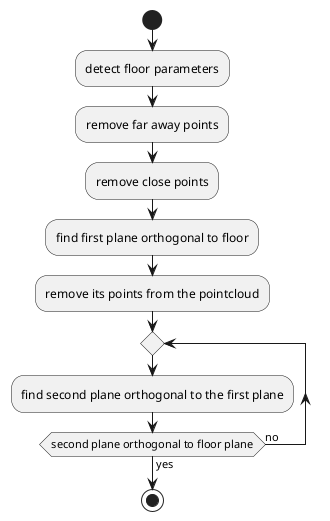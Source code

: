 @startuml

start

:detect floor parameters;
:remove far away points;
:remove close points;
:find first plane orthogonal to floor;
:remove its points from the pointcloud;

repeat
:find second plane orthogonal to the first plane;
repeat while (second plane orthogonal to floor plane) is (no) not (yes)

stop

@enduml
